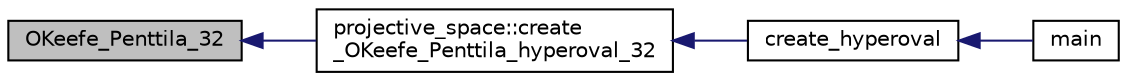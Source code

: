 digraph "OKeefe_Penttila_32"
{
  edge [fontname="Helvetica",fontsize="10",labelfontname="Helvetica",labelfontsize="10"];
  node [fontname="Helvetica",fontsize="10",shape=record];
  rankdir="LR";
  Node11870 [label="OKeefe_Penttila_32",height=0.2,width=0.4,color="black", fillcolor="grey75", style="filled", fontcolor="black"];
  Node11870 -> Node11871 [dir="back",color="midnightblue",fontsize="10",style="solid",fontname="Helvetica"];
  Node11871 [label="projective_space::create\l_OKeefe_Penttila_hyperoval_32",height=0.2,width=0.4,color="black", fillcolor="white", style="filled",URL="$d2/d17/classprojective__space.html#a4d9a5bb0a19db29dfe77bb3f9f1b8df2"];
  Node11871 -> Node11872 [dir="back",color="midnightblue",fontsize="10",style="solid",fontname="Helvetica"];
  Node11872 [label="create_hyperoval",height=0.2,width=0.4,color="black", fillcolor="white", style="filled",URL="$d4/d67/geometry_8h.html#aa0b78acc7f3d88e13dc991dbd9c37331"];
  Node11872 -> Node11873 [dir="back",color="midnightblue",fontsize="10",style="solid",fontname="Helvetica"];
  Node11873 [label="main",height=0.2,width=0.4,color="black", fillcolor="white", style="filled",URL="$d4/d6e/make__something_8_c.html#a217dbf8b442f20279ea00b898af96f52"];
}
